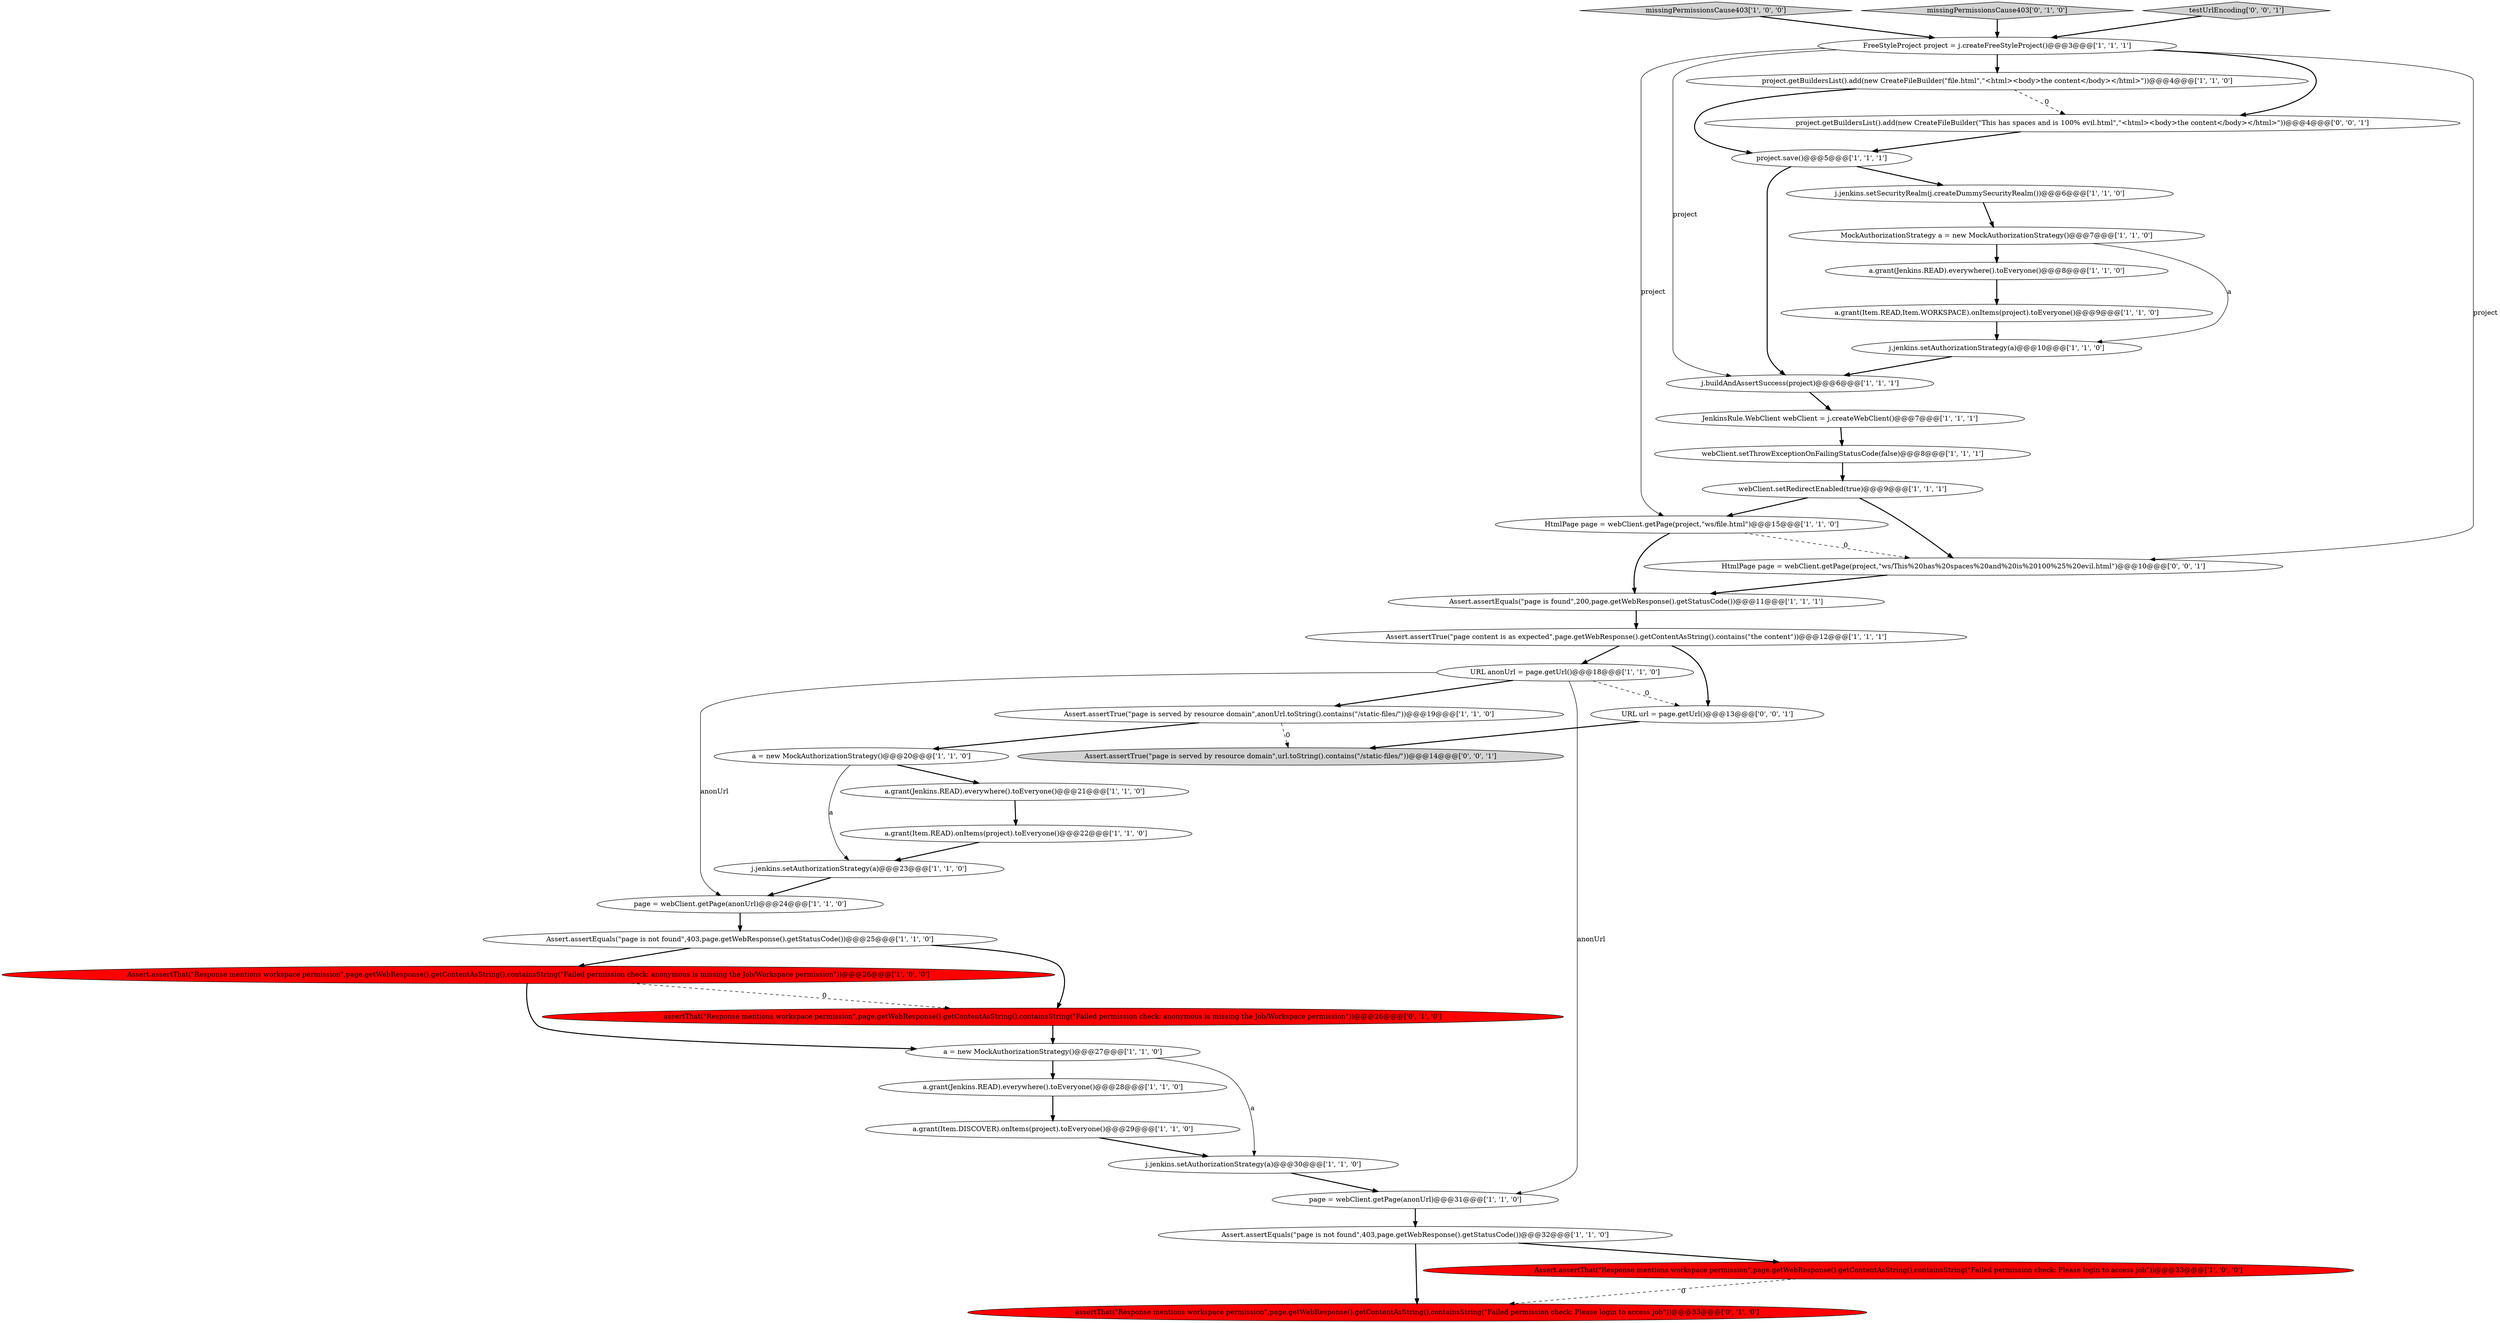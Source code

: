 digraph {
10 [style = filled, label = "j.jenkins.setAuthorizationStrategy(a)@@@10@@@['1', '1', '0']", fillcolor = white, shape = ellipse image = "AAA0AAABBB1BBB"];
6 [style = filled, label = "JenkinsRule.WebClient webClient = j.createWebClient()@@@7@@@['1', '1', '1']", fillcolor = white, shape = ellipse image = "AAA0AAABBB1BBB"];
33 [style = filled, label = "assertThat(\"Response mentions workspace permission\",page.getWebResponse().getContentAsString(),containsString(\"Failed permission check: anonymous is missing the Job/Workspace permission\"))@@@26@@@['0', '1', '0']", fillcolor = red, shape = ellipse image = "AAA1AAABBB2BBB"];
21 [style = filled, label = "j.jenkins.setSecurityRealm(j.createDummySecurityRealm())@@@6@@@['1', '1', '0']", fillcolor = white, shape = ellipse image = "AAA0AAABBB1BBB"];
0 [style = filled, label = "Assert.assertEquals(\"page is found\",200,page.getWebResponse().getStatusCode())@@@11@@@['1', '1', '1']", fillcolor = white, shape = ellipse image = "AAA0AAABBB1BBB"];
18 [style = filled, label = "FreeStyleProject project = j.createFreeStyleProject()@@@3@@@['1', '1', '1']", fillcolor = white, shape = ellipse image = "AAA0AAABBB1BBB"];
17 [style = filled, label = "webClient.setThrowExceptionOnFailingStatusCode(false)@@@8@@@['1', '1', '1']", fillcolor = white, shape = ellipse image = "AAA0AAABBB1BBB"];
14 [style = filled, label = "a.grant(Jenkins.READ).everywhere().toEveryone()@@@8@@@['1', '1', '0']", fillcolor = white, shape = ellipse image = "AAA0AAABBB1BBB"];
32 [style = filled, label = "assertThat(\"Response mentions workspace permission\",page.getWebResponse().getContentAsString(),containsString(\"Failed permission check: Please login to access job\"))@@@33@@@['0', '1', '0']", fillcolor = red, shape = ellipse image = "AAA1AAABBB2BBB"];
19 [style = filled, label = "j.buildAndAssertSuccess(project)@@@6@@@['1', '1', '1']", fillcolor = white, shape = ellipse image = "AAA0AAABBB1BBB"];
20 [style = filled, label = "a = new MockAuthorizationStrategy()@@@20@@@['1', '1', '0']", fillcolor = white, shape = ellipse image = "AAA0AAABBB1BBB"];
12 [style = filled, label = "Assert.assertTrue(\"page is served by resource domain\",anonUrl.toString().contains(\"/static-files/\"))@@@19@@@['1', '1', '0']", fillcolor = white, shape = ellipse image = "AAA0AAABBB1BBB"];
29 [style = filled, label = "a.grant(Jenkins.READ).everywhere().toEveryone()@@@28@@@['1', '1', '0']", fillcolor = white, shape = ellipse image = "AAA0AAABBB1BBB"];
1 [style = filled, label = "missingPermissionsCause403['1', '0', '0']", fillcolor = lightgray, shape = diamond image = "AAA0AAABBB1BBB"];
11 [style = filled, label = "page = webClient.getPage(anonUrl)@@@24@@@['1', '1', '0']", fillcolor = white, shape = ellipse image = "AAA0AAABBB1BBB"];
23 [style = filled, label = "Assert.assertEquals(\"page is not found\",403,page.getWebResponse().getStatusCode())@@@32@@@['1', '1', '0']", fillcolor = white, shape = ellipse image = "AAA0AAABBB1BBB"];
9 [style = filled, label = "page = webClient.getPage(anonUrl)@@@31@@@['1', '1', '0']", fillcolor = white, shape = ellipse image = "AAA0AAABBB1BBB"];
2 [style = filled, label = "project.getBuildersList().add(new CreateFileBuilder(\"file.html\",\"<html><body>the content</body></html>\"))@@@4@@@['1', '1', '0']", fillcolor = white, shape = ellipse image = "AAA0AAABBB1BBB"];
24 [style = filled, label = "project.save()@@@5@@@['1', '1', '1']", fillcolor = white, shape = ellipse image = "AAA0AAABBB1BBB"];
34 [style = filled, label = "missingPermissionsCause403['0', '1', '0']", fillcolor = lightgray, shape = diamond image = "AAA0AAABBB2BBB"];
39 [style = filled, label = "testUrlEncoding['0', '0', '1']", fillcolor = lightgray, shape = diamond image = "AAA0AAABBB3BBB"];
26 [style = filled, label = "Assert.assertTrue(\"page content is as expected\",page.getWebResponse().getContentAsString().contains(\"the content\"))@@@12@@@['1', '1', '1']", fillcolor = white, shape = ellipse image = "AAA0AAABBB1BBB"];
31 [style = filled, label = "URL anonUrl = page.getUrl()@@@18@@@['1', '1', '0']", fillcolor = white, shape = ellipse image = "AAA0AAABBB1BBB"];
36 [style = filled, label = "HtmlPage page = webClient.getPage(project,\"ws/This%20has%20spaces%20and%20is%20100%25%20evil.html\")@@@10@@@['0', '0', '1']", fillcolor = white, shape = ellipse image = "AAA0AAABBB3BBB"];
28 [style = filled, label = "MockAuthorizationStrategy a = new MockAuthorizationStrategy()@@@7@@@['1', '1', '0']", fillcolor = white, shape = ellipse image = "AAA0AAABBB1BBB"];
8 [style = filled, label = "a.grant(Item.READ).onItems(project).toEveryone()@@@22@@@['1', '1', '0']", fillcolor = white, shape = ellipse image = "AAA0AAABBB1BBB"];
3 [style = filled, label = "a.grant(Item.READ,Item.WORKSPACE).onItems(project).toEveryone()@@@9@@@['1', '1', '0']", fillcolor = white, shape = ellipse image = "AAA0AAABBB1BBB"];
7 [style = filled, label = "Assert.assertThat(\"Response mentions workspace permission\",page.getWebResponse().getContentAsString(),containsString(\"Failed permission check: anonymous is missing the Job/Workspace permission\"))@@@26@@@['1', '0', '0']", fillcolor = red, shape = ellipse image = "AAA1AAABBB1BBB"];
30 [style = filled, label = "a.grant(Jenkins.READ).everywhere().toEveryone()@@@21@@@['1', '1', '0']", fillcolor = white, shape = ellipse image = "AAA0AAABBB1BBB"];
16 [style = filled, label = "Assert.assertThat(\"Response mentions workspace permission\",page.getWebResponse().getContentAsString(),containsString(\"Failed permission check: Please login to access job\"))@@@33@@@['1', '0', '0']", fillcolor = red, shape = ellipse image = "AAA1AAABBB1BBB"];
38 [style = filled, label = "URL url = page.getUrl()@@@13@@@['0', '0', '1']", fillcolor = white, shape = ellipse image = "AAA0AAABBB3BBB"];
27 [style = filled, label = "HtmlPage page = webClient.getPage(project,\"ws/file.html\")@@@15@@@['1', '1', '0']", fillcolor = white, shape = ellipse image = "AAA0AAABBB1BBB"];
22 [style = filled, label = "Assert.assertEquals(\"page is not found\",403,page.getWebResponse().getStatusCode())@@@25@@@['1', '1', '0']", fillcolor = white, shape = ellipse image = "AAA0AAABBB1BBB"];
5 [style = filled, label = "a = new MockAuthorizationStrategy()@@@27@@@['1', '1', '0']", fillcolor = white, shape = ellipse image = "AAA0AAABBB1BBB"];
15 [style = filled, label = "webClient.setRedirectEnabled(true)@@@9@@@['1', '1', '1']", fillcolor = white, shape = ellipse image = "AAA0AAABBB1BBB"];
37 [style = filled, label = "Assert.assertTrue(\"page is served by resource domain\",url.toString().contains(\"/static-files/\"))@@@14@@@['0', '0', '1']", fillcolor = lightgray, shape = ellipse image = "AAA0AAABBB3BBB"];
35 [style = filled, label = "project.getBuildersList().add(new CreateFileBuilder(\"This has spaces and is 100% evil.html\",\"<html><body>the content</body></html>\"))@@@4@@@['0', '0', '1']", fillcolor = white, shape = ellipse image = "AAA0AAABBB3BBB"];
25 [style = filled, label = "j.jenkins.setAuthorizationStrategy(a)@@@23@@@['1', '1', '0']", fillcolor = white, shape = ellipse image = "AAA0AAABBB1BBB"];
4 [style = filled, label = "j.jenkins.setAuthorizationStrategy(a)@@@30@@@['1', '1', '0']", fillcolor = white, shape = ellipse image = "AAA0AAABBB1BBB"];
13 [style = filled, label = "a.grant(Item.DISCOVER).onItems(project).toEveryone()@@@29@@@['1', '1', '0']", fillcolor = white, shape = ellipse image = "AAA0AAABBB1BBB"];
6->17 [style = bold, label=""];
14->3 [style = bold, label=""];
5->29 [style = bold, label=""];
4->9 [style = bold, label=""];
23->16 [style = bold, label=""];
22->33 [style = bold, label=""];
24->19 [style = bold, label=""];
0->26 [style = bold, label=""];
16->32 [style = dashed, label="0"];
12->37 [style = dashed, label="0"];
27->0 [style = bold, label=""];
18->19 [style = solid, label="project"];
2->35 [style = dashed, label="0"];
10->19 [style = bold, label=""];
18->27 [style = solid, label="project"];
31->9 [style = solid, label="anonUrl"];
34->18 [style = bold, label=""];
12->20 [style = bold, label=""];
23->32 [style = bold, label=""];
31->11 [style = solid, label="anonUrl"];
18->36 [style = solid, label="project"];
1->18 [style = bold, label=""];
33->5 [style = bold, label=""];
18->2 [style = bold, label=""];
28->10 [style = solid, label="a"];
19->6 [style = bold, label=""];
27->36 [style = dashed, label="0"];
31->12 [style = bold, label=""];
22->7 [style = bold, label=""];
28->14 [style = bold, label=""];
21->28 [style = bold, label=""];
35->24 [style = bold, label=""];
39->18 [style = bold, label=""];
9->23 [style = bold, label=""];
26->38 [style = bold, label=""];
3->10 [style = bold, label=""];
26->31 [style = bold, label=""];
7->5 [style = bold, label=""];
36->0 [style = bold, label=""];
31->38 [style = dashed, label="0"];
24->21 [style = bold, label=""];
38->37 [style = bold, label=""];
25->11 [style = bold, label=""];
17->15 [style = bold, label=""];
11->22 [style = bold, label=""];
18->35 [style = bold, label=""];
7->33 [style = dashed, label="0"];
2->24 [style = bold, label=""];
30->8 [style = bold, label=""];
20->25 [style = solid, label="a"];
20->30 [style = bold, label=""];
15->27 [style = bold, label=""];
8->25 [style = bold, label=""];
5->4 [style = solid, label="a"];
15->36 [style = bold, label=""];
13->4 [style = bold, label=""];
29->13 [style = bold, label=""];
}
